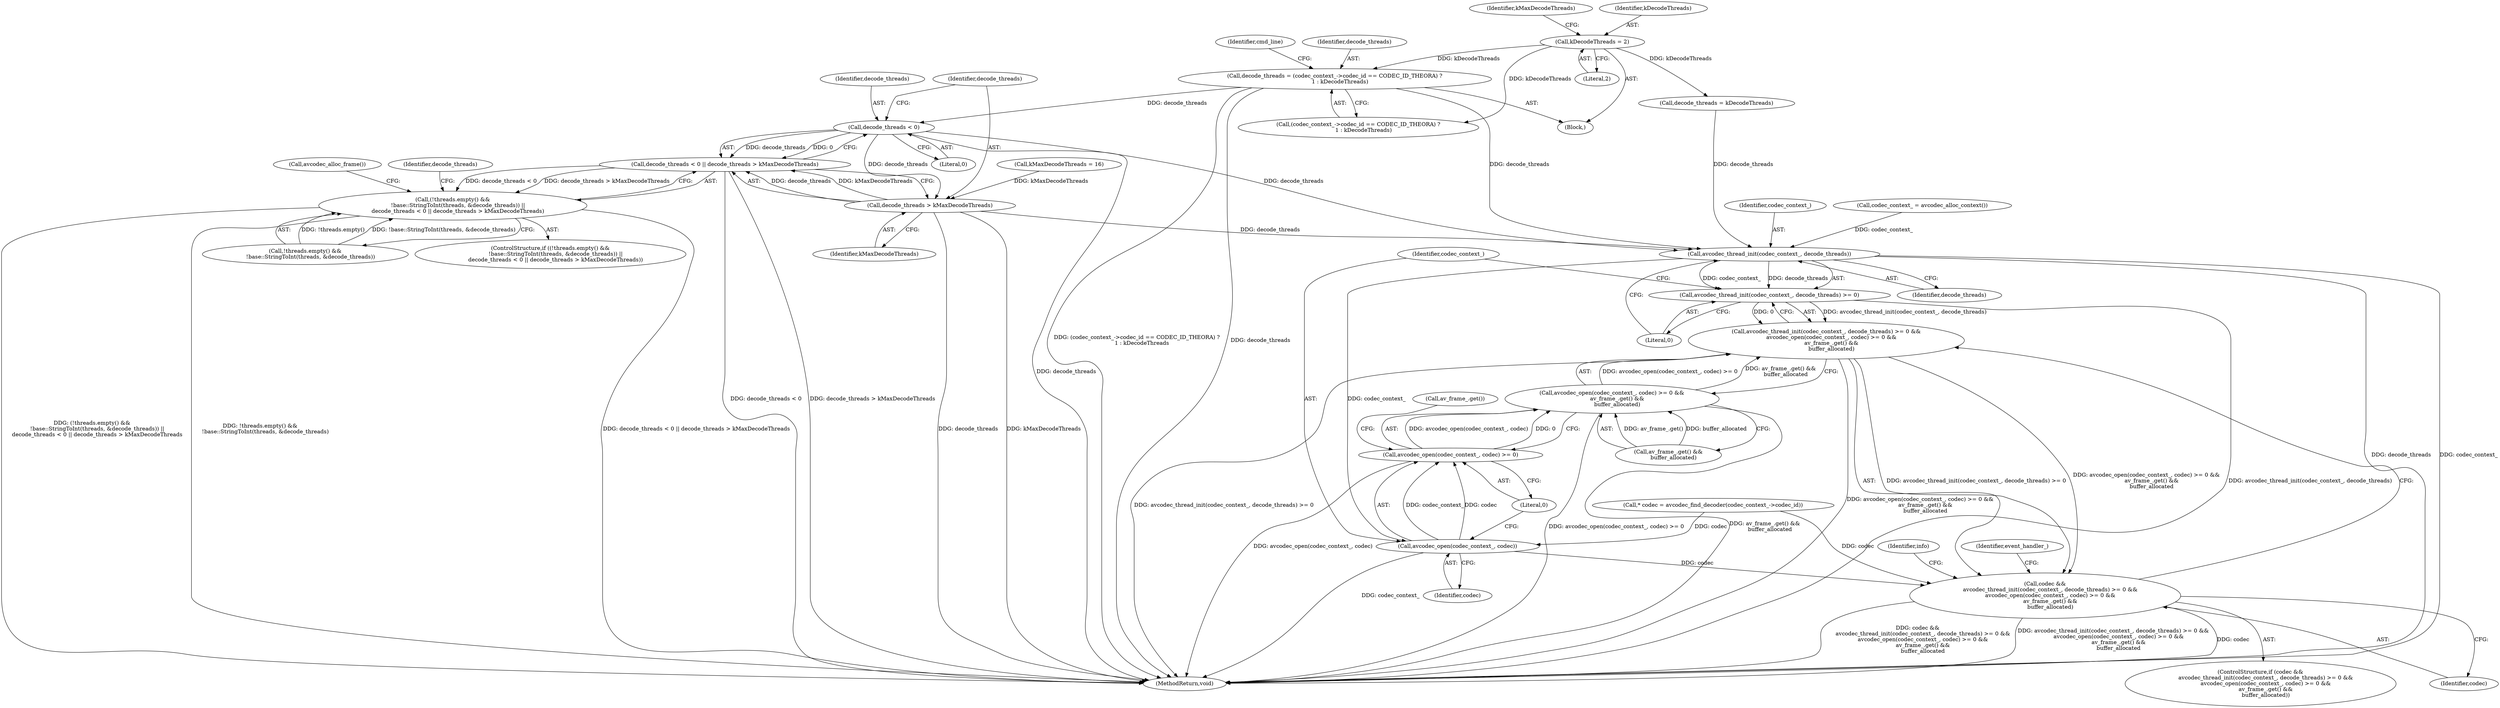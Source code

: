 digraph "0_Chrome_d304b5ec1b16766ea2cb552a27dc14df848d6a0e@API" {
"1000193" [label="(Call,decode_threads = (codec_context_->codec_id == CODEC_ID_THEORA) ?\n      1 : kDecodeThreads)"];
"1000107" [label="(Call,kDecodeThreads = 2)"];
"1000219" [label="(Call,decode_threads < 0)"];
"1000218" [label="(Call,decode_threads < 0 || decode_threads > kMaxDecodeThreads)"];
"1000209" [label="(Call,(!threads.empty() &&\n      !base::StringToInt(threads, &decode_threads)) ||\n      decode_threads < 0 || decode_threads > kMaxDecodeThreads)"];
"1000222" [label="(Call,decode_threads > kMaxDecodeThreads)"];
"1000310" [label="(Call,avcodec_thread_init(codec_context_, decode_threads))"];
"1000309" [label="(Call,avcodec_thread_init(codec_context_, decode_threads) >= 0)"];
"1000308" [label="(Call,avcodec_thread_init(codec_context_, decode_threads) >= 0 &&\n      avcodec_open(codec_context_, codec) >= 0 &&\n      av_frame_.get() &&\n      buffer_allocated)"];
"1000306" [label="(Call,codec &&\n      avcodec_thread_init(codec_context_, decode_threads) >= 0 &&\n      avcodec_open(codec_context_, codec) >= 0 &&\n      av_frame_.get() &&\n      buffer_allocated)"];
"1000316" [label="(Call,avcodec_open(codec_context_, codec))"];
"1000315" [label="(Call,avcodec_open(codec_context_, codec) >= 0)"];
"1000314" [label="(Call,avcodec_open(codec_context_, codec) >= 0 &&\n      av_frame_.get() &&\n      buffer_allocated)"];
"1000306" [label="(Call,codec &&\n      avcodec_thread_init(codec_context_, decode_threads) >= 0 &&\n      avcodec_open(codec_context_, codec) >= 0 &&\n      av_frame_.get() &&\n      buffer_allocated)"];
"1000334" [label="(MethodReturn,void)"];
"1000193" [label="(Call,decode_threads = (codec_context_->codec_id == CODEC_ID_THEORA) ?\n      1 : kDecodeThreads)"];
"1000219" [label="(Call,decode_threads < 0)"];
"1000218" [label="(Call,decode_threads < 0 || decode_threads > kMaxDecodeThreads)"];
"1000314" [label="(Call,avcodec_open(codec_context_, codec) >= 0 &&\n      av_frame_.get() &&\n      buffer_allocated)"];
"1000321" [label="(Call,av_frame_.get())"];
"1000111" [label="(Call,kMaxDecodeThreads = 16)"];
"1000310" [label="(Call,avcodec_thread_init(codec_context_, decode_threads))"];
"1000311" [label="(Identifier,codec_context_)"];
"1000114" [label="(Call,codec_context_ = avcodec_alloc_context())"];
"1000317" [label="(Identifier,codec_context_)"];
"1000208" [label="(ControlStructure,if ((!threads.empty() &&\n      !base::StringToInt(threads, &decode_threads)) ||\n      decode_threads < 0 || decode_threads > kMaxDecodeThreads))"];
"1000320" [label="(Call,av_frame_.get() &&\n      buffer_allocated)"];
"1000307" [label="(Identifier,codec)"];
"1000105" [label="(Block,)"];
"1000230" [label="(Call,avcodec_alloc_frame())"];
"1000224" [label="(Identifier,kMaxDecodeThreads)"];
"1000210" [label="(Call,!threads.empty() &&\n      !base::StringToInt(threads, &decode_threads))"];
"1000312" [label="(Identifier,decode_threads)"];
"1000326" [label="(Identifier,info)"];
"1000313" [label="(Literal,0)"];
"1000220" [label="(Identifier,decode_threads)"];
"1000226" [label="(Call,decode_threads = kDecodeThreads)"];
"1000186" [label="(Call,* codec = avcodec_find_decoder(codec_context_->codec_id))"];
"1000315" [label="(Call,avcodec_open(codec_context_, codec) >= 0)"];
"1000308" [label="(Call,avcodec_thread_init(codec_context_, decode_threads) >= 0 &&\n      avcodec_open(codec_context_, codec) >= 0 &&\n      av_frame_.get() &&\n      buffer_allocated)"];
"1000222" [label="(Call,decode_threads > kMaxDecodeThreads)"];
"1000209" [label="(Call,(!threads.empty() &&\n      !base::StringToInt(threads, &decode_threads)) ||\n      decode_threads < 0 || decode_threads > kMaxDecodeThreads)"];
"1000107" [label="(Call,kDecodeThreads = 2)"];
"1000227" [label="(Identifier,decode_threads)"];
"1000223" [label="(Identifier,decode_threads)"];
"1000109" [label="(Literal,2)"];
"1000330" [label="(Identifier,event_handler_)"];
"1000318" [label="(Identifier,codec)"];
"1000319" [label="(Literal,0)"];
"1000205" [label="(Identifier,cmd_line)"];
"1000112" [label="(Identifier,kMaxDecodeThreads)"];
"1000195" [label="(Call,(codec_context_->codec_id == CODEC_ID_THEORA) ?\n      1 : kDecodeThreads)"];
"1000305" [label="(ControlStructure,if (codec &&\n      avcodec_thread_init(codec_context_, decode_threads) >= 0 &&\n      avcodec_open(codec_context_, codec) >= 0 &&\n      av_frame_.get() &&\n      buffer_allocated))"];
"1000108" [label="(Identifier,kDecodeThreads)"];
"1000221" [label="(Literal,0)"];
"1000316" [label="(Call,avcodec_open(codec_context_, codec))"];
"1000194" [label="(Identifier,decode_threads)"];
"1000309" [label="(Call,avcodec_thread_init(codec_context_, decode_threads) >= 0)"];
"1000193" -> "1000105"  [label="AST: "];
"1000193" -> "1000195"  [label="CFG: "];
"1000194" -> "1000193"  [label="AST: "];
"1000195" -> "1000193"  [label="AST: "];
"1000205" -> "1000193"  [label="CFG: "];
"1000193" -> "1000334"  [label="DDG: decode_threads"];
"1000193" -> "1000334"  [label="DDG: (codec_context_->codec_id == CODEC_ID_THEORA) ?\n      1 : kDecodeThreads"];
"1000107" -> "1000193"  [label="DDG: kDecodeThreads"];
"1000193" -> "1000219"  [label="DDG: decode_threads"];
"1000193" -> "1000310"  [label="DDG: decode_threads"];
"1000107" -> "1000105"  [label="AST: "];
"1000107" -> "1000109"  [label="CFG: "];
"1000108" -> "1000107"  [label="AST: "];
"1000109" -> "1000107"  [label="AST: "];
"1000112" -> "1000107"  [label="CFG: "];
"1000107" -> "1000195"  [label="DDG: kDecodeThreads"];
"1000107" -> "1000226"  [label="DDG: kDecodeThreads"];
"1000219" -> "1000218"  [label="AST: "];
"1000219" -> "1000221"  [label="CFG: "];
"1000220" -> "1000219"  [label="AST: "];
"1000221" -> "1000219"  [label="AST: "];
"1000223" -> "1000219"  [label="CFG: "];
"1000218" -> "1000219"  [label="CFG: "];
"1000219" -> "1000334"  [label="DDG: decode_threads"];
"1000219" -> "1000218"  [label="DDG: decode_threads"];
"1000219" -> "1000218"  [label="DDG: 0"];
"1000219" -> "1000222"  [label="DDG: decode_threads"];
"1000219" -> "1000310"  [label="DDG: decode_threads"];
"1000218" -> "1000209"  [label="AST: "];
"1000218" -> "1000222"  [label="CFG: "];
"1000222" -> "1000218"  [label="AST: "];
"1000209" -> "1000218"  [label="CFG: "];
"1000218" -> "1000334"  [label="DDG: decode_threads < 0"];
"1000218" -> "1000334"  [label="DDG: decode_threads > kMaxDecodeThreads"];
"1000218" -> "1000209"  [label="DDG: decode_threads < 0"];
"1000218" -> "1000209"  [label="DDG: decode_threads > kMaxDecodeThreads"];
"1000222" -> "1000218"  [label="DDG: decode_threads"];
"1000222" -> "1000218"  [label="DDG: kMaxDecodeThreads"];
"1000209" -> "1000208"  [label="AST: "];
"1000209" -> "1000210"  [label="CFG: "];
"1000210" -> "1000209"  [label="AST: "];
"1000227" -> "1000209"  [label="CFG: "];
"1000230" -> "1000209"  [label="CFG: "];
"1000209" -> "1000334"  [label="DDG: (!threads.empty() &&\n      !base::StringToInt(threads, &decode_threads)) ||\n      decode_threads < 0 || decode_threads > kMaxDecodeThreads"];
"1000209" -> "1000334"  [label="DDG: !threads.empty() &&\n      !base::StringToInt(threads, &decode_threads)"];
"1000209" -> "1000334"  [label="DDG: decode_threads < 0 || decode_threads > kMaxDecodeThreads"];
"1000210" -> "1000209"  [label="DDG: !threads.empty()"];
"1000210" -> "1000209"  [label="DDG: !base::StringToInt(threads, &decode_threads)"];
"1000222" -> "1000224"  [label="CFG: "];
"1000223" -> "1000222"  [label="AST: "];
"1000224" -> "1000222"  [label="AST: "];
"1000222" -> "1000334"  [label="DDG: decode_threads"];
"1000222" -> "1000334"  [label="DDG: kMaxDecodeThreads"];
"1000111" -> "1000222"  [label="DDG: kMaxDecodeThreads"];
"1000222" -> "1000310"  [label="DDG: decode_threads"];
"1000310" -> "1000309"  [label="AST: "];
"1000310" -> "1000312"  [label="CFG: "];
"1000311" -> "1000310"  [label="AST: "];
"1000312" -> "1000310"  [label="AST: "];
"1000313" -> "1000310"  [label="CFG: "];
"1000310" -> "1000334"  [label="DDG: decode_threads"];
"1000310" -> "1000334"  [label="DDG: codec_context_"];
"1000310" -> "1000309"  [label="DDG: codec_context_"];
"1000310" -> "1000309"  [label="DDG: decode_threads"];
"1000114" -> "1000310"  [label="DDG: codec_context_"];
"1000226" -> "1000310"  [label="DDG: decode_threads"];
"1000310" -> "1000316"  [label="DDG: codec_context_"];
"1000309" -> "1000308"  [label="AST: "];
"1000309" -> "1000313"  [label="CFG: "];
"1000313" -> "1000309"  [label="AST: "];
"1000317" -> "1000309"  [label="CFG: "];
"1000308" -> "1000309"  [label="CFG: "];
"1000309" -> "1000334"  [label="DDG: avcodec_thread_init(codec_context_, decode_threads)"];
"1000309" -> "1000308"  [label="DDG: avcodec_thread_init(codec_context_, decode_threads)"];
"1000309" -> "1000308"  [label="DDG: 0"];
"1000308" -> "1000306"  [label="AST: "];
"1000308" -> "1000314"  [label="CFG: "];
"1000314" -> "1000308"  [label="AST: "];
"1000306" -> "1000308"  [label="CFG: "];
"1000308" -> "1000334"  [label="DDG: avcodec_thread_init(codec_context_, decode_threads) >= 0"];
"1000308" -> "1000334"  [label="DDG: avcodec_open(codec_context_, codec) >= 0 &&\n      av_frame_.get() &&\n      buffer_allocated"];
"1000308" -> "1000306"  [label="DDG: avcodec_thread_init(codec_context_, decode_threads) >= 0"];
"1000308" -> "1000306"  [label="DDG: avcodec_open(codec_context_, codec) >= 0 &&\n      av_frame_.get() &&\n      buffer_allocated"];
"1000314" -> "1000308"  [label="DDG: avcodec_open(codec_context_, codec) >= 0"];
"1000314" -> "1000308"  [label="DDG: av_frame_.get() &&\n      buffer_allocated"];
"1000306" -> "1000305"  [label="AST: "];
"1000306" -> "1000307"  [label="CFG: "];
"1000307" -> "1000306"  [label="AST: "];
"1000326" -> "1000306"  [label="CFG: "];
"1000330" -> "1000306"  [label="CFG: "];
"1000306" -> "1000334"  [label="DDG: codec"];
"1000306" -> "1000334"  [label="DDG: codec &&\n      avcodec_thread_init(codec_context_, decode_threads) >= 0 &&\n      avcodec_open(codec_context_, codec) >= 0 &&\n      av_frame_.get() &&\n      buffer_allocated"];
"1000306" -> "1000334"  [label="DDG: avcodec_thread_init(codec_context_, decode_threads) >= 0 &&\n      avcodec_open(codec_context_, codec) >= 0 &&\n      av_frame_.get() &&\n      buffer_allocated"];
"1000186" -> "1000306"  [label="DDG: codec"];
"1000316" -> "1000306"  [label="DDG: codec"];
"1000316" -> "1000315"  [label="AST: "];
"1000316" -> "1000318"  [label="CFG: "];
"1000317" -> "1000316"  [label="AST: "];
"1000318" -> "1000316"  [label="AST: "];
"1000319" -> "1000316"  [label="CFG: "];
"1000316" -> "1000334"  [label="DDG: codec_context_"];
"1000316" -> "1000315"  [label="DDG: codec_context_"];
"1000316" -> "1000315"  [label="DDG: codec"];
"1000186" -> "1000316"  [label="DDG: codec"];
"1000315" -> "1000314"  [label="AST: "];
"1000315" -> "1000319"  [label="CFG: "];
"1000319" -> "1000315"  [label="AST: "];
"1000321" -> "1000315"  [label="CFG: "];
"1000314" -> "1000315"  [label="CFG: "];
"1000315" -> "1000334"  [label="DDG: avcodec_open(codec_context_, codec)"];
"1000315" -> "1000314"  [label="DDG: avcodec_open(codec_context_, codec)"];
"1000315" -> "1000314"  [label="DDG: 0"];
"1000314" -> "1000320"  [label="CFG: "];
"1000320" -> "1000314"  [label="AST: "];
"1000314" -> "1000334"  [label="DDG: avcodec_open(codec_context_, codec) >= 0"];
"1000314" -> "1000334"  [label="DDG: av_frame_.get() &&\n      buffer_allocated"];
"1000320" -> "1000314"  [label="DDG: av_frame_.get()"];
"1000320" -> "1000314"  [label="DDG: buffer_allocated"];
}
